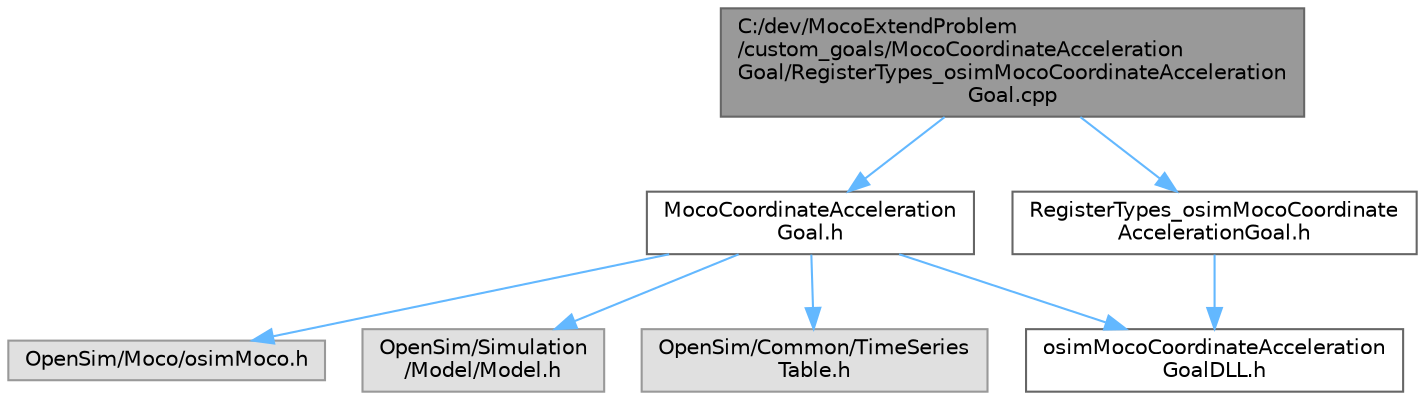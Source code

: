 digraph "C:/dev/MocoExtendProblem/custom_goals/MocoCoordinateAccelerationGoal/RegisterTypes_osimMocoCoordinateAccelerationGoal.cpp"
{
 // LATEX_PDF_SIZE
  bgcolor="transparent";
  edge [fontname=Helvetica,fontsize=10,labelfontname=Helvetica,labelfontsize=10];
  node [fontname=Helvetica,fontsize=10,shape=box,height=0.2,width=0.4];
  Node1 [id="Node000001",label="C:/dev/MocoExtendProblem\l/custom_goals/MocoCoordinateAcceleration\lGoal/RegisterTypes_osimMocoCoordinateAcceleration\lGoal.cpp",height=0.2,width=0.4,color="gray40", fillcolor="grey60", style="filled", fontcolor="black",tooltip=" "];
  Node1 -> Node2 [id="edge1_Node000001_Node000002",color="steelblue1",style="solid",tooltip=" "];
  Node2 [id="Node000002",label="MocoCoordinateAcceleration\lGoal.h",height=0.2,width=0.4,color="grey40", fillcolor="white", style="filled",URL="$_moco_coordinate_acceleration_goal_2_moco_coordinate_acceleration_goal_8h.html",tooltip=" "];
  Node2 -> Node3 [id="edge2_Node000002_Node000003",color="steelblue1",style="solid",tooltip=" "];
  Node3 [id="Node000003",label="OpenSim/Moco/osimMoco.h",height=0.2,width=0.4,color="grey60", fillcolor="#E0E0E0", style="filled",tooltip=" "];
  Node2 -> Node4 [id="edge3_Node000002_Node000004",color="steelblue1",style="solid",tooltip=" "];
  Node4 [id="Node000004",label="OpenSim/Simulation\l/Model/Model.h",height=0.2,width=0.4,color="grey60", fillcolor="#E0E0E0", style="filled",tooltip=" "];
  Node2 -> Node5 [id="edge4_Node000002_Node000005",color="steelblue1",style="solid",tooltip=" "];
  Node5 [id="Node000005",label="osimMocoCoordinateAcceleration\lGoalDLL.h",height=0.2,width=0.4,color="grey40", fillcolor="white", style="filled",URL="$_moco_coordinate_acceleration_goal_2osim_moco_coordinate_acceleration_goal_d_l_l_8h.html",tooltip=" "];
  Node2 -> Node6 [id="edge5_Node000002_Node000006",color="steelblue1",style="solid",tooltip=" "];
  Node6 [id="Node000006",label="OpenSim/Common/TimeSeries\lTable.h",height=0.2,width=0.4,color="grey60", fillcolor="#E0E0E0", style="filled",tooltip=" "];
  Node1 -> Node7 [id="edge6_Node000001_Node000007",color="steelblue1",style="solid",tooltip=" "];
  Node7 [id="Node000007",label="RegisterTypes_osimMocoCoordinate\lAccelerationGoal.h",height=0.2,width=0.4,color="grey40", fillcolor="white", style="filled",URL="$_moco_coordinate_acceleration_goal_2_register_types__osim_moco_coordinate_acceleration_goal_8h.html",tooltip=" "];
  Node7 -> Node5 [id="edge7_Node000007_Node000005",color="steelblue1",style="solid",tooltip=" "];
}
